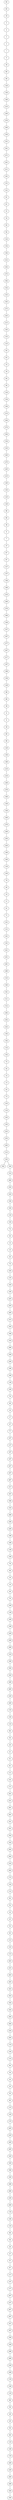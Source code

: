 graph G {
  95;
  65;
  35;
  5;
  4;
  3;
  2;
  1;
  0;
  30;
  60;
  90;
  120;
  150;
  180;
  210;
  240;
  270;
  300;
  330;
  331;
  301;
  271;
  241;
  211;
  181;
  151;
  121;
  91;
  61;
  31;
  32;
  62;
  92;
  122;
  152;
  182;
  212;
  242;
  272;
  302;
  332;
  333;
  303;
  273;
  243;
  213;
  183;
  153;
  123;
  93;
  63;
  33;
  34;
  64;
  94;
  124;
  154;
  184;
  214;
  244;
  274;
  304;
  334;
  335;
  305;
  275;
  245;
  215;
  185;
  155;
  125;
  126;
  96;
  66;
  36;
  6;
  7;
  37;
  67;
  97;
  127;
  157;
  156;
  186;
  216;
  246;
  276;
  306;
  336;
  337;
  307;
  277;
  247;
  217;
  187;
  188;
  158;
  128;
  98;
  68;
  38;
  8;
  9;
  39;
  69;
  99;
  129;
  159;
  189;
  219;
  218;
  248;
  278;
  308;
  338;
  339;
  309;
  279;
  249;
  250;
  220;
  190;
  160;
  130;
  100;
  70;
  40;
  10;
  11;
  41;
  71;
  101;
  131;
  161;
  191;
  221;
  251;
  281;
  280;
  310;
  340;
  341;
  311;
  312;
  282;
  252;
  222;
  192;
  162;
  132;
  102;
  72;
  42;
  12;
  13;
  43;
  73;
  103;
  133;
  163;
  193;
  223;
  253;
  283;
  313;
  343;
  342;
  344;
  314;
  284;
  254;
  224;
  194;
  164;
  134;
  104;
  74;
  44;
  14;
  15;
  45;
  75;
  105;
  135;
  165;
  195;
  225;
  255;
  285;
  315;
  345;
  346;
  316;
  286;
  256;
  226;
  196;
  166;
  136;
  106;
  76;
  46;
  16;
  17;
  47;
  77;
  107;
  137;
  167;
  197;
  227;
  257;
  287;
  317;
  347;
  348;
  318;
  288;
  258;
  228;
  198;
  168;
  138;
  108;
  78;
  48;
  18;
  19;
  49;
  79;
  109;
  139;
  169;
  199;
  229;
  259;
  289;
  319;
  349;
  350;
  320;
  290;
  260;
  230;
  200;
  170;
  140;
  110;
  80;
  50;
  20;
  21;
  51;
  81;
  111;
  141;
  171;
  201;
  231;
  261;
  291;
  321;
  351;
  352;
  322;
  292;
  262;
  232;
  202;
  172;
  142;
  112;
  82;
  52;
  22;
  23;
  53;
  83;
  113;
  143;
  173;
  203;
  233;
  263;
  293;
  323;
  353;
  354;
  324;
  294;
  264;
  234;
  204;
  174;
  144;
  114;
  84;
  54;
  24;
  25;
  55;
  85;
  115;
  145;
  175;
  205;
  235;
  265;
  295;
  325;
  355;
  356;
  326;
  296;
  266;
  236;
  206;
  176;
  146;
  116;
  86;
  56;
  26;
  27;
  57;
  87;
  117;
  147;
  177;
  207;
  237;
  267;
  297;
  327;
  357;
  358;
  328;
  298;
  268;
  238;
  208;
  178;
  148;
  118;
  88;
  58;
  28;
  29;
  59;
  89;
  119;
  149;
  179;
  209;
  239;
  269;
  299;
  329;
  359;
   95 -- 65;
   65 -- 35;
   35 -- 5;
   5 -- 4;
   4 -- 3;
   3 -- 2;
   2 -- 1;
   1 -- 0;
   0 -- 30;
   30 -- 60;
   60 -- 90;
   90 -- 120;
   120 -- 150;
   150 -- 180;
   180 -- 210;
   210 -- 240;
   240 -- 270;
   270 -- 300;
   300 -- 330;
   330 -- 331;
   331 -- 301;
   301 -- 271;
   271 -- 241;
   241 -- 211;
   211 -- 181;
   181 -- 151;
   151 -- 121;
   121 -- 91;
   91 -- 61;
   61 -- 31;
   31 -- 32;
   32 -- 62;
   62 -- 92;
   92 -- 122;
   122 -- 152;
   152 -- 182;
   182 -- 212;
   212 -- 242;
   242 -- 272;
   272 -- 302;
   302 -- 332;
   332 -- 333;
   333 -- 303;
   303 -- 273;
   273 -- 243;
   243 -- 213;
   213 -- 183;
   183 -- 153;
   153 -- 123;
   123 -- 93;
   93 -- 63;
   63 -- 33;
   33 -- 34;
   34 -- 64;
   64 -- 94;
   94 -- 124;
   124 -- 154;
   154 -- 184;
   184 -- 214;
   214 -- 244;
   244 -- 274;
   274 -- 304;
   304 -- 334;
   334 -- 335;
   335 -- 305;
   305 -- 275;
   275 -- 245;
   245 -- 215;
   215 -- 185;
   185 -- 155;
   155 -- 125;
   125 -- 126;
   126 -- 96;
   96 -- 66;
   66 -- 36;
   36 -- 6;
   6 -- 7;
   7 -- 37;
   37 -- 67;
   67 -- 97;
   97 -- 127;
   127 -- 157;
   157 -- 156;
   156 -- 186;
   186 -- 216;
   216 -- 246;
   246 -- 276;
   276 -- 306;
   306 -- 336;
   336 -- 337;
   337 -- 307;
   307 -- 277;
   277 -- 247;
   247 -- 217;
   217 -- 187;
   187 -- 188;
   188 -- 158;
   158 -- 128;
   128 -- 98;
   98 -- 68;
   68 -- 38;
   38 -- 8;
   8 -- 9;
   9 -- 39;
   39 -- 69;
   69 -- 99;
   99 -- 129;
   129 -- 159;
   159 -- 189;
   189 -- 219;
   219 -- 218;
   218 -- 248;
   248 -- 278;
   278 -- 308;
   308 -- 338;
   338 -- 339;
   339 -- 309;
   309 -- 279;
   279 -- 249;
   249 -- 250;
   250 -- 220;
   220 -- 190;
   190 -- 160;
   160 -- 130;
   130 -- 100;
   100 -- 70;
   70 -- 40;
   40 -- 10;
   10 -- 11;
   11 -- 41;
   41 -- 71;
   71 -- 101;
   101 -- 131;
   131 -- 161;
   161 -- 191;
   191 -- 221;
   221 -- 251;
   251 -- 281;
   281 -- 280;
   280 -- 310;
   310 -- 340;
   340 -- 341;
   341 -- 311;
   311 -- 312;
   312 -- 282;
   282 -- 252;
   252 -- 222;
   222 -- 192;
   192 -- 162;
   162 -- 132;
   132 -- 102;
   102 -- 72;
   72 -- 42;
   42 -- 12;
   12 -- 13;
   13 -- 43;
   43 -- 73;
   73 -- 103;
   103 -- 133;
   133 -- 163;
   163 -- 193;
   193 -- 223;
   223 -- 253;
   253 -- 283;
   283 -- 313;
   313 -- 343;
   343 -- 342;
   343 -- 344;
   344 -- 314;
   314 -- 284;
   284 -- 254;
   254 -- 224;
   224 -- 194;
   194 -- 164;
   164 -- 134;
   134 -- 104;
   104 -- 74;
   74 -- 44;
   44 -- 14;
   14 -- 15;
   15 -- 45;
   45 -- 75;
   75 -- 105;
   105 -- 135;
   135 -- 165;
   165 -- 195;
   195 -- 225;
   225 -- 255;
   255 -- 285;
   285 -- 315;
   315 -- 345;
   345 -- 346;
   346 -- 316;
   316 -- 286;
   286 -- 256;
   256 -- 226;
   226 -- 196;
   196 -- 166;
   166 -- 136;
   136 -- 106;
   106 -- 76;
   76 -- 46;
   46 -- 16;
   16 -- 17;
   17 -- 47;
   47 -- 77;
   77 -- 107;
   107 -- 137;
   137 -- 167;
   167 -- 197;
   197 -- 227;
   227 -- 257;
   257 -- 287;
   287 -- 317;
   317 -- 347;
   347 -- 348;
   348 -- 318;
   318 -- 288;
   288 -- 258;
   258 -- 228;
   228 -- 198;
   198 -- 168;
   168 -- 138;
   138 -- 108;
   108 -- 78;
   78 -- 48;
   48 -- 18;
   18 -- 19;
   19 -- 49;
   49 -- 79;
   79 -- 109;
   109 -- 139;
   139 -- 169;
   169 -- 199;
   199 -- 229;
   229 -- 259;
   259 -- 289;
   289 -- 319;
   319 -- 349;
   349 -- 350;
   350 -- 320;
   320 -- 290;
   290 -- 260;
   260 -- 230;
   230 -- 200;
   200 -- 170;
   170 -- 140;
   140 -- 110;
   110 -- 80;
   80 -- 50;
   50 -- 20;
   20 -- 21;
   21 -- 51;
   51 -- 81;
   81 -- 111;
   111 -- 141;
   141 -- 171;
   171 -- 201;
   201 -- 231;
   231 -- 261;
   261 -- 291;
   291 -- 321;
   321 -- 351;
   351 -- 352;
   352 -- 322;
   322 -- 292;
   292 -- 262;
   262 -- 232;
   232 -- 202;
   202 -- 172;
   172 -- 142;
   142 -- 112;
   112 -- 82;
   82 -- 52;
   52 -- 22;
   22 -- 23;
   23 -- 53;
   53 -- 83;
   83 -- 113;
   113 -- 143;
   143 -- 173;
   173 -- 203;
   203 -- 233;
   233 -- 263;
   263 -- 293;
   293 -- 323;
   323 -- 353;
   353 -- 354;
   354 -- 324;
   324 -- 294;
   294 -- 264;
   264 -- 234;
   234 -- 204;
   204 -- 174;
   174 -- 144;
   144 -- 114;
   114 -- 84;
   84 -- 54;
   54 -- 24;
   24 -- 25;
   25 -- 55;
   55 -- 85;
   85 -- 115;
   115 -- 145;
   145 -- 175;
   175 -- 205;
   205 -- 235;
   235 -- 265;
   265 -- 295;
   295 -- 325;
   325 -- 355;
   355 -- 356;
   356 -- 326;
   326 -- 296;
   296 -- 266;
   266 -- 236;
   236 -- 206;
   206 -- 176;
   176 -- 146;
   146 -- 116;
   116 -- 86;
   86 -- 56;
   56 -- 26;
   26 -- 27;
   27 -- 57;
   57 -- 87;
   87 -- 117;
   117 -- 147;
   147 -- 177;
   177 -- 207;
   207 -- 237;
   237 -- 267;
   267 -- 297;
   297 -- 327;
   327 -- 357;
   357 -- 358;
   358 -- 328;
   328 -- 298;
   298 -- 268;
   268 -- 238;
   238 -- 208;
   208 -- 178;
   178 -- 148;
   148 -- 118;
   118 -- 88;
   88 -- 58;
   58 -- 28;
   28 -- 29;
   29 -- 59;
   59 -- 89;
   89 -- 119;
   119 -- 149;
   149 -- 179;
   179 -- 209;
   209 -- 239;
   239 -- 269;
   269 -- 299;
   299 -- 329;
   329 -- 359;
}
